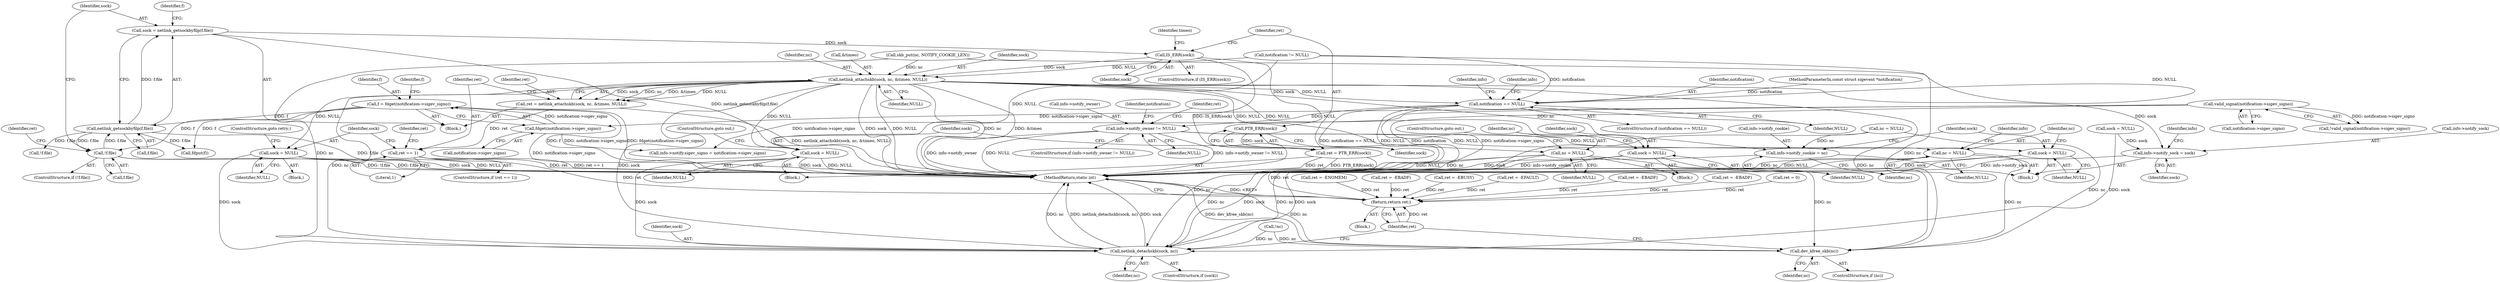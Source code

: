 digraph "0_linux_f991af3daabaecff34684fd51fac80319d1baad1@API" {
"1000225" [label="(Call,sock = netlink_getsockbyfilp(f.file))"];
"1000227" [label="(Call,netlink_getsockbyfilp(f.file))"];
"1000208" [label="(Call,f = fdget(notification->sigev_signo))"];
"1000210" [label="(Call,fdget(notification->sigev_signo))"];
"1000157" [label="(Call,valid_signal(notification->sigev_signo))"];
"1000215" [label="(Call,!f.file)"];
"1000234" [label="(Call,IS_ERR(sock))"];
"1000239" [label="(Call,PTR_ERR(sock))"];
"1000237" [label="(Call,ret = PTR_ERR(sock))"];
"1000471" [label="(Return,return ret;)"];
"1000250" [label="(Call,netlink_attachskb(sock, nc, &timeo, NULL))"];
"1000241" [label="(Call,sock = NULL)"];
"1000463" [label="(Call,netlink_detachskb(sock, nc))"];
"1000248" [label="(Call,ret = netlink_attachskb(sock, nc, &timeo, NULL))"];
"1000257" [label="(Call,ret == 1)"];
"1000261" [label="(Call,sock = NULL)"];
"1000268" [label="(Call,sock = NULL)"];
"1000271" [label="(Call,nc = NULL)"];
"1000469" [label="(Call,dev_kfree_skb(nc))"];
"1000325" [label="(Call,notification == NULL)"];
"1000351" [label="(Call,info->notify_owner != NULL)"];
"1000388" [label="(Call,sock = NULL)"];
"1000391" [label="(Call,nc = NULL)"];
"1000378" [label="(Call,info->notify_sock = sock)"];
"1000383" [label="(Call,info->notify_cookie = nc)"];
"1000251" [label="(Identifier,sock)"];
"1000258" [label="(Identifier,ret)"];
"1000393" [label="(Identifier,NULL)"];
"1000397" [label="(Identifier,info)"];
"1000228" [label="(Call,f.file)"];
"1000403" [label="(Call,info->notify.sigev_signo = notification->sigev_signo)"];
"1000260" [label="(Block,)"];
"1000249" [label="(Identifier,ret)"];
"1000171" [label="(Block,)"];
"1000378" [label="(Call,info->notify_sock = sock)"];
"1000220" [label="(Call,ret = -EBADF)"];
"1000269" [label="(Identifier,sock)"];
"1000470" [label="(Identifier,nc)"];
"1000326" [label="(Identifier,notification)"];
"1000307" [label="(Call,ret = -EBADF)"];
"1000263" [label="(Identifier,NULL)"];
"1000316" [label="(Call,ret = 0)"];
"1000266" [label="(Identifier,ret)"];
"1000250" [label="(Call,netlink_attachskb(sock, nc, &timeo, NULL))"];
"1000350" [label="(ControlStructure,if (info->notify_owner != NULL))"];
"1000182" [label="(Call,ret = -ENOMEM)"];
"1000221" [label="(Identifier,ret)"];
"1000209" [label="(Identifier,f)"];
"1000226" [label="(Identifier,sock)"];
"1000208" [label="(Call,f = fdget(notification->sigev_signo))"];
"1000105" [label="(MethodParameterIn,const struct sigevent *notification)"];
"1000261" [label="(Call,sock = NULL)"];
"1000252" [label="(Identifier,nc)"];
"1000244" [label="(ControlStructure,goto out;)"];
"1000106" [label="(Block,)"];
"1000463" [label="(Call,netlink_detachskb(sock, nc))"];
"1000116" [label="(Call,nc = NULL)"];
"1000332" [label="(Identifier,info)"];
"1000285" [label="(Call,ret = -EBADF)"];
"1000238" [label="(Identifier,ret)"];
"1000384" [label="(Call,info->notify_cookie)"];
"1000271" [label="(Call,nc = NULL)"];
"1000392" [label="(Identifier,nc)"];
"1000255" [label="(Identifier,NULL)"];
"1000231" [label="(Call,fdput(f))"];
"1000472" [label="(Identifier,ret)"];
"1000215" [label="(Call,!f.file)"];
"1000325" [label="(Call,notification == NULL)"];
"1000243" [label="(Identifier,NULL)"];
"1000355" [label="(Identifier,NULL)"];
"1000365" [label="(Identifier,notification)"];
"1000358" [label="(Identifier,ret)"];
"1000465" [label="(Identifier,nc)"];
"1000280" [label="(Call,!f.file)"];
"1000158" [label="(Call,notification->sigev_signo)"];
"1000253" [label="(Call,&timeo)"];
"1000379" [label="(Call,info->notify_sock)"];
"1000264" [label="(ControlStructure,goto retry;)"];
"1000388" [label="(Call,sock = NULL)"];
"1000227" [label="(Call,netlink_getsockbyfilp(f.file))"];
"1000383" [label="(Call,info->notify_cookie = nc)"];
"1000464" [label="(Identifier,sock)"];
"1000469" [label="(Call,dev_kfree_skb(nc))"];
"1000387" [label="(Identifier,nc)"];
"1000270" [label="(Identifier,NULL)"];
"1000367" [label="(Block,)"];
"1000236" [label="(Block,)"];
"1000353" [label="(Identifier,info)"];
"1000237" [label="(Call,ret = PTR_ERR(sock))"];
"1000390" [label="(Identifier,NULL)"];
"1000473" [label="(MethodReturn,static int)"];
"1000382" [label="(Identifier,sock)"];
"1000389" [label="(Identifier,sock)"];
"1000204" [label="(Call,skb_put(nc, NOTIFY_COOKIE_LEN))"];
"1000210" [label="(Call,fdget(notification->sigev_signo))"];
"1000352" [label="(Call,info->notify_owner)"];
"1000256" [label="(ControlStructure,if (ret == 1))"];
"1000156" [label="(Call,!valid_signal(notification->sigev_signo))"];
"1000351" [label="(Call,info->notify_owner != NULL)"];
"1000242" [label="(Identifier,sock)"];
"1000357" [label="(Call,ret = -EBUSY)"];
"1000235" [label="(Identifier,sock)"];
"1000461" [label="(ControlStructure,if (sock))"];
"1000199" [label="(Call,ret = -EFAULT)"];
"1000234" [label="(Call,IS_ERR(sock))"];
"1000157" [label="(Call,valid_signal(notification->sigev_signo))"];
"1000232" [label="(Identifier,f)"];
"1000324" [label="(ControlStructure,if (notification == NULL))"];
"1000262" [label="(Identifier,sock)"];
"1000246" [label="(Identifier,timeo)"];
"1000467" [label="(ControlStructure,if (nc))"];
"1000233" [label="(ControlStructure,if (IS_ERR(sock)))"];
"1000267" [label="(Block,)"];
"1000273" [label="(Identifier,NULL)"];
"1000216" [label="(Call,f.file)"];
"1000179" [label="(Call,!nc)"];
"1000240" [label="(Identifier,sock)"];
"1000119" [label="(Call,sock = NULL)"];
"1000217" [label="(Identifier,f)"];
"1000471" [label="(Return,return ret;)"];
"1000268" [label="(Call,sock = NULL)"];
"1000257" [label="(Call,ret == 1)"];
"1000272" [label="(Identifier,nc)"];
"1000259" [label="(Literal,1)"];
"1000225" [label="(Call,sock = netlink_getsockbyfilp(f.file))"];
"1000241" [label="(Call,sock = NULL)"];
"1000391" [label="(Call,nc = NULL)"];
"1000214" [label="(ControlStructure,if (!f.file))"];
"1000239" [label="(Call,PTR_ERR(sock))"];
"1000385" [label="(Identifier,info)"];
"1000123" [label="(Call,notification != NULL)"];
"1000211" [label="(Call,notification->sigev_signo)"];
"1000248" [label="(Call,ret = netlink_attachskb(sock, nc, &timeo, NULL))"];
"1000327" [label="(Identifier,NULL)"];
"1000274" [label="(ControlStructure,goto out;)"];
"1000225" -> "1000171"  [label="AST: "];
"1000225" -> "1000227"  [label="CFG: "];
"1000226" -> "1000225"  [label="AST: "];
"1000227" -> "1000225"  [label="AST: "];
"1000232" -> "1000225"  [label="CFG: "];
"1000225" -> "1000473"  [label="DDG: netlink_getsockbyfilp(f.file)"];
"1000227" -> "1000225"  [label="DDG: f.file"];
"1000225" -> "1000234"  [label="DDG: sock"];
"1000227" -> "1000228"  [label="CFG: "];
"1000228" -> "1000227"  [label="AST: "];
"1000227" -> "1000473"  [label="DDG: f.file"];
"1000227" -> "1000215"  [label="DDG: f.file"];
"1000208" -> "1000227"  [label="DDG: f"];
"1000215" -> "1000227"  [label="DDG: f.file"];
"1000227" -> "1000231"  [label="DDG: f.file"];
"1000227" -> "1000280"  [label="DDG: f.file"];
"1000208" -> "1000171"  [label="AST: "];
"1000208" -> "1000210"  [label="CFG: "];
"1000209" -> "1000208"  [label="AST: "];
"1000210" -> "1000208"  [label="AST: "];
"1000217" -> "1000208"  [label="CFG: "];
"1000208" -> "1000473"  [label="DDG: f"];
"1000208" -> "1000473"  [label="DDG: fdget(notification->sigev_signo)"];
"1000210" -> "1000208"  [label="DDG: notification->sigev_signo"];
"1000208" -> "1000215"  [label="DDG: f"];
"1000208" -> "1000231"  [label="DDG: f"];
"1000210" -> "1000211"  [label="CFG: "];
"1000211" -> "1000210"  [label="AST: "];
"1000210" -> "1000473"  [label="DDG: notification->sigev_signo"];
"1000157" -> "1000210"  [label="DDG: notification->sigev_signo"];
"1000210" -> "1000403"  [label="DDG: notification->sigev_signo"];
"1000157" -> "1000156"  [label="AST: "];
"1000157" -> "1000158"  [label="CFG: "];
"1000158" -> "1000157"  [label="AST: "];
"1000156" -> "1000157"  [label="CFG: "];
"1000157" -> "1000473"  [label="DDG: notification->sigev_signo"];
"1000157" -> "1000156"  [label="DDG: notification->sigev_signo"];
"1000157" -> "1000403"  [label="DDG: notification->sigev_signo"];
"1000215" -> "1000214"  [label="AST: "];
"1000215" -> "1000216"  [label="CFG: "];
"1000216" -> "1000215"  [label="AST: "];
"1000221" -> "1000215"  [label="CFG: "];
"1000226" -> "1000215"  [label="CFG: "];
"1000215" -> "1000473"  [label="DDG: f.file"];
"1000215" -> "1000473"  [label="DDG: !f.file"];
"1000234" -> "1000233"  [label="AST: "];
"1000234" -> "1000235"  [label="CFG: "];
"1000235" -> "1000234"  [label="AST: "];
"1000238" -> "1000234"  [label="CFG: "];
"1000246" -> "1000234"  [label="CFG: "];
"1000234" -> "1000473"  [label="DDG: IS_ERR(sock)"];
"1000234" -> "1000239"  [label="DDG: sock"];
"1000234" -> "1000250"  [label="DDG: sock"];
"1000239" -> "1000237"  [label="AST: "];
"1000239" -> "1000240"  [label="CFG: "];
"1000240" -> "1000239"  [label="AST: "];
"1000237" -> "1000239"  [label="CFG: "];
"1000239" -> "1000237"  [label="DDG: sock"];
"1000237" -> "1000236"  [label="AST: "];
"1000238" -> "1000237"  [label="AST: "];
"1000242" -> "1000237"  [label="CFG: "];
"1000237" -> "1000473"  [label="DDG: PTR_ERR(sock)"];
"1000237" -> "1000473"  [label="DDG: ret"];
"1000237" -> "1000471"  [label="DDG: ret"];
"1000471" -> "1000106"  [label="AST: "];
"1000471" -> "1000472"  [label="CFG: "];
"1000472" -> "1000471"  [label="AST: "];
"1000473" -> "1000471"  [label="CFG: "];
"1000471" -> "1000473"  [label="DDG: <RET>"];
"1000472" -> "1000471"  [label="DDG: ret"];
"1000285" -> "1000471"  [label="DDG: ret"];
"1000220" -> "1000471"  [label="DDG: ret"];
"1000199" -> "1000471"  [label="DDG: ret"];
"1000257" -> "1000471"  [label="DDG: ret"];
"1000357" -> "1000471"  [label="DDG: ret"];
"1000307" -> "1000471"  [label="DDG: ret"];
"1000182" -> "1000471"  [label="DDG: ret"];
"1000316" -> "1000471"  [label="DDG: ret"];
"1000250" -> "1000248"  [label="AST: "];
"1000250" -> "1000255"  [label="CFG: "];
"1000251" -> "1000250"  [label="AST: "];
"1000252" -> "1000250"  [label="AST: "];
"1000253" -> "1000250"  [label="AST: "];
"1000255" -> "1000250"  [label="AST: "];
"1000248" -> "1000250"  [label="CFG: "];
"1000250" -> "1000473"  [label="DDG: sock"];
"1000250" -> "1000473"  [label="DDG: &timeo"];
"1000250" -> "1000473"  [label="DDG: NULL"];
"1000250" -> "1000473"  [label="DDG: nc"];
"1000250" -> "1000241"  [label="DDG: NULL"];
"1000250" -> "1000248"  [label="DDG: sock"];
"1000250" -> "1000248"  [label="DDG: nc"];
"1000250" -> "1000248"  [label="DDG: &timeo"];
"1000250" -> "1000248"  [label="DDG: NULL"];
"1000204" -> "1000250"  [label="DDG: nc"];
"1000123" -> "1000250"  [label="DDG: NULL"];
"1000250" -> "1000261"  [label="DDG: NULL"];
"1000250" -> "1000268"  [label="DDG: NULL"];
"1000250" -> "1000271"  [label="DDG: NULL"];
"1000250" -> "1000325"  [label="DDG: NULL"];
"1000250" -> "1000378"  [label="DDG: sock"];
"1000250" -> "1000383"  [label="DDG: nc"];
"1000250" -> "1000463"  [label="DDG: sock"];
"1000250" -> "1000463"  [label="DDG: nc"];
"1000250" -> "1000469"  [label="DDG: nc"];
"1000241" -> "1000236"  [label="AST: "];
"1000241" -> "1000243"  [label="CFG: "];
"1000242" -> "1000241"  [label="AST: "];
"1000243" -> "1000241"  [label="AST: "];
"1000244" -> "1000241"  [label="CFG: "];
"1000241" -> "1000473"  [label="DDG: sock"];
"1000241" -> "1000473"  [label="DDG: NULL"];
"1000123" -> "1000241"  [label="DDG: NULL"];
"1000241" -> "1000463"  [label="DDG: sock"];
"1000463" -> "1000461"  [label="AST: "];
"1000463" -> "1000465"  [label="CFG: "];
"1000464" -> "1000463"  [label="AST: "];
"1000465" -> "1000463"  [label="AST: "];
"1000472" -> "1000463"  [label="CFG: "];
"1000463" -> "1000473"  [label="DDG: nc"];
"1000463" -> "1000473"  [label="DDG: netlink_detachskb(sock, nc)"];
"1000463" -> "1000473"  [label="DDG: sock"];
"1000388" -> "1000463"  [label="DDG: sock"];
"1000268" -> "1000463"  [label="DDG: sock"];
"1000261" -> "1000463"  [label="DDG: sock"];
"1000119" -> "1000463"  [label="DDG: sock"];
"1000116" -> "1000463"  [label="DDG: nc"];
"1000391" -> "1000463"  [label="DDG: nc"];
"1000179" -> "1000463"  [label="DDG: nc"];
"1000271" -> "1000463"  [label="DDG: nc"];
"1000204" -> "1000463"  [label="DDG: nc"];
"1000248" -> "1000171"  [label="AST: "];
"1000249" -> "1000248"  [label="AST: "];
"1000258" -> "1000248"  [label="CFG: "];
"1000248" -> "1000473"  [label="DDG: netlink_attachskb(sock, nc, &timeo, NULL)"];
"1000248" -> "1000257"  [label="DDG: ret"];
"1000257" -> "1000256"  [label="AST: "];
"1000257" -> "1000259"  [label="CFG: "];
"1000258" -> "1000257"  [label="AST: "];
"1000259" -> "1000257"  [label="AST: "];
"1000262" -> "1000257"  [label="CFG: "];
"1000266" -> "1000257"  [label="CFG: "];
"1000257" -> "1000473"  [label="DDG: ret"];
"1000257" -> "1000473"  [label="DDG: ret == 1"];
"1000261" -> "1000260"  [label="AST: "];
"1000261" -> "1000263"  [label="CFG: "];
"1000262" -> "1000261"  [label="AST: "];
"1000263" -> "1000261"  [label="AST: "];
"1000264" -> "1000261"  [label="CFG: "];
"1000261" -> "1000473"  [label="DDG: NULL"];
"1000261" -> "1000473"  [label="DDG: sock"];
"1000268" -> "1000267"  [label="AST: "];
"1000268" -> "1000270"  [label="CFG: "];
"1000269" -> "1000268"  [label="AST: "];
"1000270" -> "1000268"  [label="AST: "];
"1000272" -> "1000268"  [label="CFG: "];
"1000268" -> "1000473"  [label="DDG: sock"];
"1000271" -> "1000267"  [label="AST: "];
"1000271" -> "1000273"  [label="CFG: "];
"1000272" -> "1000271"  [label="AST: "];
"1000273" -> "1000271"  [label="AST: "];
"1000274" -> "1000271"  [label="CFG: "];
"1000271" -> "1000473"  [label="DDG: NULL"];
"1000271" -> "1000473"  [label="DDG: nc"];
"1000271" -> "1000469"  [label="DDG: nc"];
"1000469" -> "1000467"  [label="AST: "];
"1000469" -> "1000470"  [label="CFG: "];
"1000470" -> "1000469"  [label="AST: "];
"1000472" -> "1000469"  [label="CFG: "];
"1000469" -> "1000473"  [label="DDG: dev_kfree_skb(nc)"];
"1000469" -> "1000473"  [label="DDG: nc"];
"1000116" -> "1000469"  [label="DDG: nc"];
"1000391" -> "1000469"  [label="DDG: nc"];
"1000179" -> "1000469"  [label="DDG: nc"];
"1000204" -> "1000469"  [label="DDG: nc"];
"1000325" -> "1000324"  [label="AST: "];
"1000325" -> "1000327"  [label="CFG: "];
"1000326" -> "1000325"  [label="AST: "];
"1000327" -> "1000325"  [label="AST: "];
"1000332" -> "1000325"  [label="CFG: "];
"1000353" -> "1000325"  [label="CFG: "];
"1000325" -> "1000473"  [label="DDG: notification"];
"1000325" -> "1000473"  [label="DDG: notification == NULL"];
"1000325" -> "1000473"  [label="DDG: NULL"];
"1000123" -> "1000325"  [label="DDG: notification"];
"1000123" -> "1000325"  [label="DDG: NULL"];
"1000105" -> "1000325"  [label="DDG: notification"];
"1000325" -> "1000351"  [label="DDG: NULL"];
"1000351" -> "1000350"  [label="AST: "];
"1000351" -> "1000355"  [label="CFG: "];
"1000352" -> "1000351"  [label="AST: "];
"1000355" -> "1000351"  [label="AST: "];
"1000358" -> "1000351"  [label="CFG: "];
"1000365" -> "1000351"  [label="CFG: "];
"1000351" -> "1000473"  [label="DDG: info->notify_owner != NULL"];
"1000351" -> "1000473"  [label="DDG: info->notify_owner"];
"1000351" -> "1000473"  [label="DDG: NULL"];
"1000351" -> "1000388"  [label="DDG: NULL"];
"1000351" -> "1000391"  [label="DDG: NULL"];
"1000388" -> "1000367"  [label="AST: "];
"1000388" -> "1000390"  [label="CFG: "];
"1000389" -> "1000388"  [label="AST: "];
"1000390" -> "1000388"  [label="AST: "];
"1000392" -> "1000388"  [label="CFG: "];
"1000388" -> "1000473"  [label="DDG: sock"];
"1000391" -> "1000367"  [label="AST: "];
"1000391" -> "1000393"  [label="CFG: "];
"1000392" -> "1000391"  [label="AST: "];
"1000393" -> "1000391"  [label="AST: "];
"1000397" -> "1000391"  [label="CFG: "];
"1000391" -> "1000473"  [label="DDG: nc"];
"1000391" -> "1000473"  [label="DDG: NULL"];
"1000378" -> "1000367"  [label="AST: "];
"1000378" -> "1000382"  [label="CFG: "];
"1000379" -> "1000378"  [label="AST: "];
"1000382" -> "1000378"  [label="AST: "];
"1000385" -> "1000378"  [label="CFG: "];
"1000378" -> "1000473"  [label="DDG: info->notify_sock"];
"1000119" -> "1000378"  [label="DDG: sock"];
"1000383" -> "1000367"  [label="AST: "];
"1000383" -> "1000387"  [label="CFG: "];
"1000384" -> "1000383"  [label="AST: "];
"1000387" -> "1000383"  [label="AST: "];
"1000389" -> "1000383"  [label="CFG: "];
"1000383" -> "1000473"  [label="DDG: info->notify_cookie"];
"1000116" -> "1000383"  [label="DDG: nc"];
}
